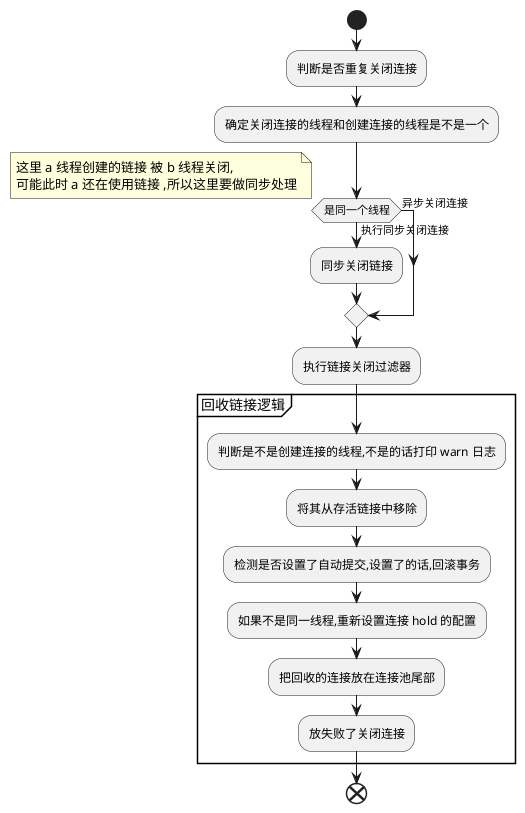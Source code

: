 @startuml
'https://plantuml.com/sequence-diagram

start
:判断是否重复关闭连接;
:确定关闭连接的线程和创建连接的线程是不是一个;
if (是同一个线程) then (执行同步关闭连接)
    :同步关闭链接;
else (异步关闭连接)
note left
这里 a 线程创建的链接 被 b 线程关闭,
可能此时 a 还在使用链接 ,所以这里要做同步处理
end note
endif
:执行链接关闭过滤器;
partition "回收链接逻辑" {
    :判断是不是创建连接的线程,不是的话打印 warn 日志;
    :将其从存活链接中移除;
    :检测是否设置了自动提交,设置了的话,回滚事务;
    :如果不是同一线程,重新设置连接 hold 的配置;
    :把回收的连接放在连接池尾部;
    :放失败了关闭连接;
}
end
@enduml